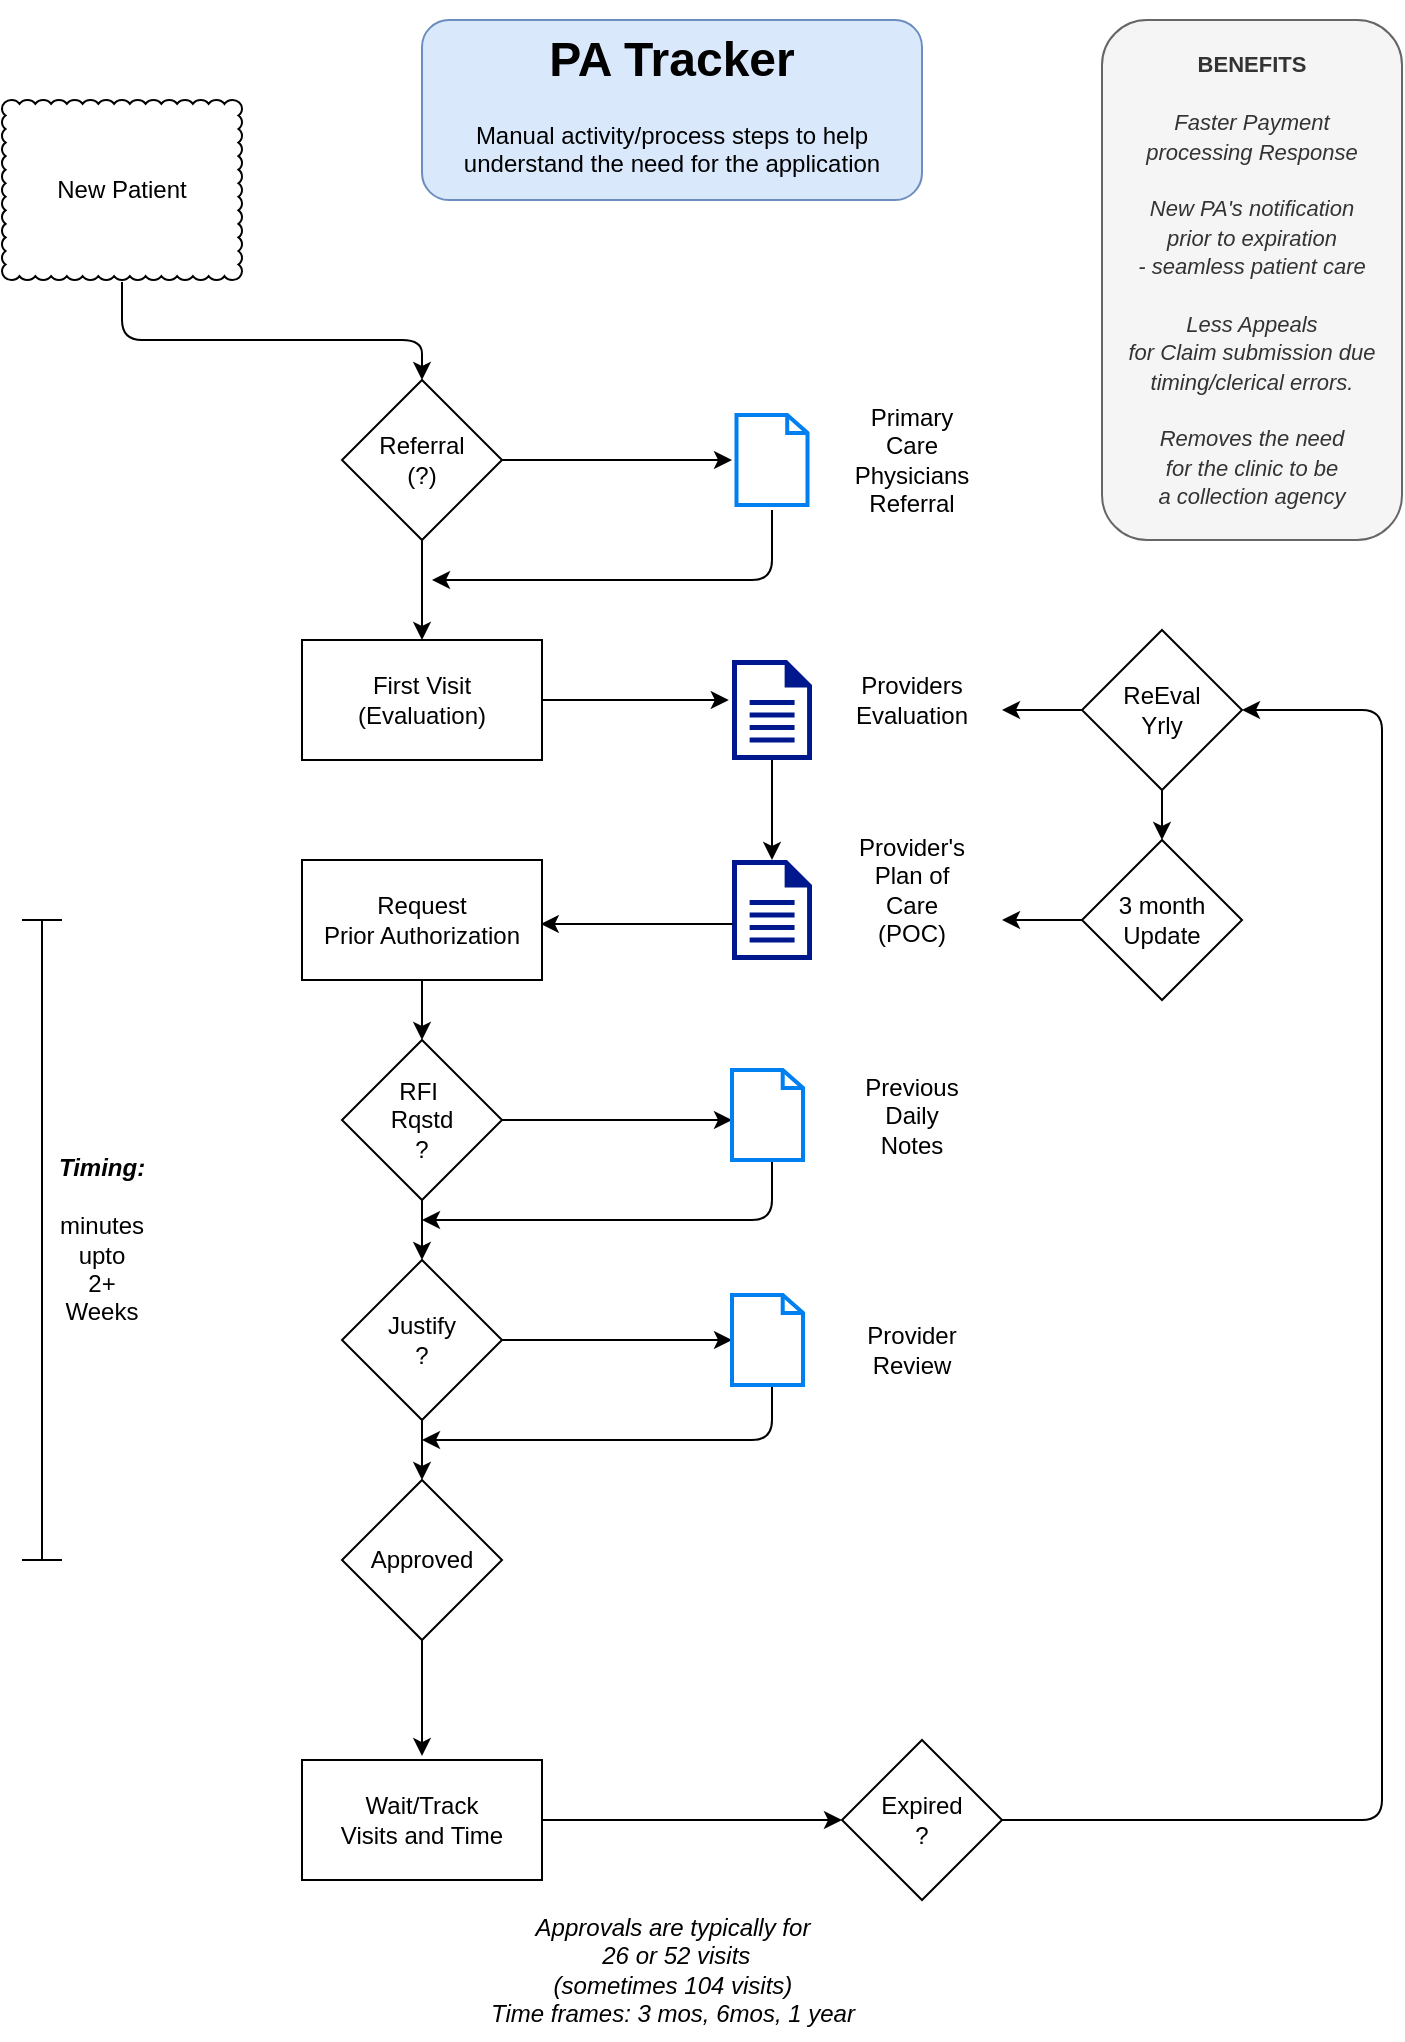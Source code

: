 <mxfile version="14.7.4" type="github">
  <diagram id="kgpKYQtTHZ0yAKxKKP6v" name="Page-1">
    <mxGraphModel dx="1185" dy="667" grid="1" gridSize="10" guides="1" tooltips="1" connect="1" arrows="1" fold="1" page="1" pageScale="1" pageWidth="850" pageHeight="1100" math="0" shadow="0">
      <root>
        <mxCell id="0" />
        <mxCell id="1" parent="0" />
        <mxCell id="uBWSTuV5O3R-H1wbQ9qK-1" value="New Patient" style="whiteSpace=wrap;html=1;shape=mxgraph.basic.cloud_rect" vertex="1" parent="1">
          <mxGeometry x="80" y="80" width="120" height="90" as="geometry" />
        </mxCell>
        <mxCell id="uBWSTuV5O3R-H1wbQ9qK-3" value="" style="aspect=fixed;pointerEvents=1;shadow=0;dashed=0;html=1;strokeColor=none;labelPosition=center;verticalLabelPosition=bottom;verticalAlign=top;align=center;fillColor=#00188D;shape=mxgraph.mscae.enterprise.document" vertex="1" parent="1">
          <mxGeometry x="445" y="360" width="40" height="50" as="geometry" />
        </mxCell>
        <mxCell id="uBWSTuV5O3R-H1wbQ9qK-4" value="" style="aspect=fixed;pointerEvents=1;shadow=0;dashed=0;html=1;strokeColor=none;labelPosition=center;verticalLabelPosition=bottom;verticalAlign=top;align=center;fillColor=#00188D;shape=mxgraph.mscae.enterprise.document" vertex="1" parent="1">
          <mxGeometry x="445" y="460" width="40" height="50" as="geometry" />
        </mxCell>
        <mxCell id="uBWSTuV5O3R-H1wbQ9qK-5" value="" style="html=1;verticalLabelPosition=bottom;align=center;labelBackgroundColor=#ffffff;verticalAlign=top;strokeWidth=2;strokeColor=#0080F0;shadow=0;dashed=0;shape=mxgraph.ios7.icons.document;" vertex="1" parent="1">
          <mxGeometry x="447.25" y="237.5" width="35.5" height="45" as="geometry" />
        </mxCell>
        <mxCell id="uBWSTuV5O3R-H1wbQ9qK-6" value="Primary Care&lt;br&gt;Physicians&lt;br&gt;Referral" style="text;html=1;strokeColor=none;fillColor=none;align=center;verticalAlign=middle;whiteSpace=wrap;rounded=0;" vertex="1" parent="1">
          <mxGeometry x="515" y="250" width="40" height="20" as="geometry" />
        </mxCell>
        <mxCell id="uBWSTuV5O3R-H1wbQ9qK-7" value="Providers&lt;br&gt;Evaluation&lt;br&gt;" style="text;html=1;strokeColor=none;fillColor=none;align=center;verticalAlign=middle;whiteSpace=wrap;rounded=0;" vertex="1" parent="1">
          <mxGeometry x="515" y="370" width="40" height="20" as="geometry" />
        </mxCell>
        <mxCell id="uBWSTuV5O3R-H1wbQ9qK-8" value="Provider&#39;s&lt;br&gt;Plan of Care (POC)" style="text;html=1;strokeColor=none;fillColor=none;align=center;verticalAlign=middle;whiteSpace=wrap;rounded=0;" vertex="1" parent="1">
          <mxGeometry x="515" y="465" width="40" height="20" as="geometry" />
        </mxCell>
        <mxCell id="uBWSTuV5O3R-H1wbQ9qK-9" value="First Visit&lt;br&gt;(Evaluation)" style="rounded=0;whiteSpace=wrap;html=1;" vertex="1" parent="1">
          <mxGeometry x="230" y="350" width="120" height="60" as="geometry" />
        </mxCell>
        <mxCell id="uBWSTuV5O3R-H1wbQ9qK-10" value="Referral&lt;br&gt;(?)" style="rhombus;whiteSpace=wrap;html=1;" vertex="1" parent="1">
          <mxGeometry x="250" y="220" width="80" height="80" as="geometry" />
        </mxCell>
        <mxCell id="uBWSTuV5O3R-H1wbQ9qK-11" value="" style="edgeStyle=segmentEdgeStyle;endArrow=classic;html=1;exitX=1;exitY=0.5;exitDx=0;exitDy=0;entryX=0;entryY=0.5;entryDx=0;entryDy=0;entryPerimeter=0;" edge="1" parent="1" source="uBWSTuV5O3R-H1wbQ9qK-10">
          <mxGeometry width="50" height="50" relative="1" as="geometry">
            <mxPoint x="105" y="270" as="sourcePoint" />
            <mxPoint x="445" y="260" as="targetPoint" />
          </mxGeometry>
        </mxCell>
        <mxCell id="uBWSTuV5O3R-H1wbQ9qK-12" value="" style="edgeStyle=segmentEdgeStyle;endArrow=classic;html=1;exitX=0.5;exitY=1;exitDx=0;exitDy=0;exitPerimeter=0;" edge="1" parent="1">
          <mxGeometry width="50" height="50" relative="1" as="geometry">
            <mxPoint x="465" y="285" as="sourcePoint" />
            <mxPoint x="295" y="320" as="targetPoint" />
            <Array as="points">
              <mxPoint x="465" y="320" />
              <mxPoint x="375" y="320" />
            </Array>
          </mxGeometry>
        </mxCell>
        <mxCell id="uBWSTuV5O3R-H1wbQ9qK-13" value="" style="edgeStyle=segmentEdgeStyle;endArrow=classic;html=1;exitX=0.5;exitY=1;exitDx=0;exitDy=0;" edge="1" parent="1" source="uBWSTuV5O3R-H1wbQ9qK-10" target="uBWSTuV5O3R-H1wbQ9qK-9">
          <mxGeometry width="50" height="50" relative="1" as="geometry">
            <mxPoint x="265" y="470" as="sourcePoint" />
            <mxPoint x="315" y="420" as="targetPoint" />
          </mxGeometry>
        </mxCell>
        <mxCell id="uBWSTuV5O3R-H1wbQ9qK-14" value="" style="edgeStyle=segmentEdgeStyle;endArrow=classic;html=1;entryX=0.5;entryY=0;entryDx=0;entryDy=0;exitX=0.5;exitY=1.011;exitDx=0;exitDy=0;exitPerimeter=0;" edge="1" parent="1" source="uBWSTuV5O3R-H1wbQ9qK-1" target="uBWSTuV5O3R-H1wbQ9qK-10">
          <mxGeometry width="50" height="50" relative="1" as="geometry">
            <mxPoint x="430" y="170" as="sourcePoint" />
            <mxPoint x="450" y="170" as="targetPoint" />
            <Array as="points">
              <mxPoint x="140" y="200" />
              <mxPoint x="290" y="200" />
            </Array>
          </mxGeometry>
        </mxCell>
        <mxCell id="uBWSTuV5O3R-H1wbQ9qK-15" value="" style="edgeStyle=segmentEdgeStyle;endArrow=classic;html=1;exitX=1;exitY=0.5;exitDx=0;exitDy=0;entryX=-0.04;entryY=0.39;entryDx=0;entryDy=0;entryPerimeter=0;" edge="1" parent="1" source="uBWSTuV5O3R-H1wbQ9qK-9" target="uBWSTuV5O3R-H1wbQ9qK-3">
          <mxGeometry width="50" height="50" relative="1" as="geometry">
            <mxPoint x="345" y="400" as="sourcePoint" />
            <mxPoint x="415" y="390" as="targetPoint" />
          </mxGeometry>
        </mxCell>
        <mxCell id="uBWSTuV5O3R-H1wbQ9qK-16" value="Request&lt;br&gt;Prior Authorization" style="rounded=0;whiteSpace=wrap;html=1;" vertex="1" parent="1">
          <mxGeometry x="230" y="460" width="120" height="60" as="geometry" />
        </mxCell>
        <mxCell id="uBWSTuV5O3R-H1wbQ9qK-17" value="" style="edgeStyle=segmentEdgeStyle;endArrow=classic;html=1;exitX=0.5;exitY=1;exitDx=0;exitDy=0;exitPerimeter=0;" edge="1" parent="1" source="uBWSTuV5O3R-H1wbQ9qK-3">
          <mxGeometry width="50" height="50" relative="1" as="geometry">
            <mxPoint x="465" y="420" as="sourcePoint" />
            <mxPoint x="465" y="460" as="targetPoint" />
          </mxGeometry>
        </mxCell>
        <mxCell id="uBWSTuV5O3R-H1wbQ9qK-18" value="" style="edgeStyle=segmentEdgeStyle;endArrow=classic;html=1;exitX=0.005;exitY=0.64;exitDx=0;exitDy=0;exitPerimeter=0;entryX=0.995;entryY=0.541;entryDx=0;entryDy=0;entryPerimeter=0;" edge="1" parent="1" source="uBWSTuV5O3R-H1wbQ9qK-4" target="uBWSTuV5O3R-H1wbQ9qK-16">
          <mxGeometry width="50" height="50" relative="1" as="geometry">
            <mxPoint x="415" y="500" as="sourcePoint" />
            <mxPoint x="465" y="450" as="targetPoint" />
          </mxGeometry>
        </mxCell>
        <mxCell id="uBWSTuV5O3R-H1wbQ9qK-19" value="RFI&amp;nbsp;&lt;br&gt;Rqstd&lt;br&gt;?" style="rhombus;whiteSpace=wrap;html=1;" vertex="1" parent="1">
          <mxGeometry x="250" y="550" width="80" height="80" as="geometry" />
        </mxCell>
        <mxCell id="uBWSTuV5O3R-H1wbQ9qK-20" value="Justify&lt;br&gt;?" style="rhombus;whiteSpace=wrap;html=1;" vertex="1" parent="1">
          <mxGeometry x="250" y="660" width="80" height="80" as="geometry" />
        </mxCell>
        <mxCell id="uBWSTuV5O3R-H1wbQ9qK-21" value="Approved" style="rhombus;whiteSpace=wrap;html=1;" vertex="1" parent="1">
          <mxGeometry x="250" y="770" width="80" height="80" as="geometry" />
        </mxCell>
        <mxCell id="uBWSTuV5O3R-H1wbQ9qK-24" value="Provider&lt;br&gt;Review" style="text;html=1;strokeColor=none;fillColor=none;align=center;verticalAlign=middle;whiteSpace=wrap;rounded=0;" vertex="1" parent="1">
          <mxGeometry x="515" y="695" width="40" height="20" as="geometry" />
        </mxCell>
        <mxCell id="uBWSTuV5O3R-H1wbQ9qK-25" value="Previous&lt;br&gt;Daily&lt;br&gt;Notes" style="text;html=1;strokeColor=none;fillColor=none;align=center;verticalAlign=middle;whiteSpace=wrap;rounded=0;" vertex="1" parent="1">
          <mxGeometry x="515" y="577.5" width="40" height="20" as="geometry" />
        </mxCell>
        <mxCell id="uBWSTuV5O3R-H1wbQ9qK-26" value="Expired&lt;br&gt;?" style="rhombus;whiteSpace=wrap;html=1;" vertex="1" parent="1">
          <mxGeometry x="500" y="900" width="80" height="80" as="geometry" />
        </mxCell>
        <mxCell id="uBWSTuV5O3R-H1wbQ9qK-27" value="ReEval&lt;br&gt;Yrly" style="rhombus;whiteSpace=wrap;html=1;" vertex="1" parent="1">
          <mxGeometry x="620" y="345" width="80" height="80" as="geometry" />
        </mxCell>
        <mxCell id="uBWSTuV5O3R-H1wbQ9qK-28" value="3 month&lt;br&gt;Update" style="rhombus;whiteSpace=wrap;html=1;" vertex="1" parent="1">
          <mxGeometry x="620" y="450" width="80" height="80" as="geometry" />
        </mxCell>
        <mxCell id="uBWSTuV5O3R-H1wbQ9qK-29" value="" style="edgeStyle=segmentEdgeStyle;endArrow=classic;html=1;exitX=0.5;exitY=1;exitDx=0;exitDy=0;entryX=0.5;entryY=0;entryDx=0;entryDy=0;" edge="1" parent="1" source="uBWSTuV5O3R-H1wbQ9qK-27" target="uBWSTuV5O3R-H1wbQ9qK-28">
          <mxGeometry width="50" height="50" relative="1" as="geometry">
            <mxPoint x="760" y="470" as="sourcePoint" />
            <mxPoint x="810" y="420" as="targetPoint" />
          </mxGeometry>
        </mxCell>
        <mxCell id="uBWSTuV5O3R-H1wbQ9qK-30" value="" style="edgeStyle=segmentEdgeStyle;endArrow=classic;html=1;exitX=0;exitY=0.5;exitDx=0;exitDy=0;" edge="1" parent="1" source="uBWSTuV5O3R-H1wbQ9qK-27">
          <mxGeometry width="50" height="50" relative="1" as="geometry">
            <mxPoint x="580" y="450" as="sourcePoint" />
            <mxPoint x="580" y="385" as="targetPoint" />
          </mxGeometry>
        </mxCell>
        <mxCell id="uBWSTuV5O3R-H1wbQ9qK-31" value="" style="edgeStyle=segmentEdgeStyle;endArrow=classic;html=1;exitX=0;exitY=0.5;exitDx=0;exitDy=0;" edge="1" parent="1" source="uBWSTuV5O3R-H1wbQ9qK-28">
          <mxGeometry width="50" height="50" relative="1" as="geometry">
            <mxPoint x="570" y="570" as="sourcePoint" />
            <mxPoint x="580" y="490" as="targetPoint" />
          </mxGeometry>
        </mxCell>
        <mxCell id="uBWSTuV5O3R-H1wbQ9qK-32" value="" style="edgeStyle=segmentEdgeStyle;endArrow=classic;html=1;exitX=0.5;exitY=1;exitDx=0;exitDy=0;" edge="1" parent="1" source="uBWSTuV5O3R-H1wbQ9qK-16">
          <mxGeometry width="50" height="50" relative="1" as="geometry">
            <mxPoint x="370" y="590" as="sourcePoint" />
            <mxPoint x="290" y="550" as="targetPoint" />
          </mxGeometry>
        </mxCell>
        <mxCell id="uBWSTuV5O3R-H1wbQ9qK-34" value="" style="edgeStyle=segmentEdgeStyle;endArrow=classic;html=1;exitX=0.5;exitY=1;exitDx=0;exitDy=0;entryX=0.5;entryY=0;entryDx=0;entryDy=0;" edge="1" parent="1" source="uBWSTuV5O3R-H1wbQ9qK-19" target="uBWSTuV5O3R-H1wbQ9qK-20">
          <mxGeometry width="50" height="50" relative="1" as="geometry">
            <mxPoint x="200" y="670" as="sourcePoint" />
            <mxPoint x="250" y="620" as="targetPoint" />
          </mxGeometry>
        </mxCell>
        <mxCell id="uBWSTuV5O3R-H1wbQ9qK-35" value="" style="edgeStyle=segmentEdgeStyle;endArrow=classic;html=1;exitX=0.5;exitY=1;exitDx=0;exitDy=0;" edge="1" parent="1" source="uBWSTuV5O3R-H1wbQ9qK-20">
          <mxGeometry width="50" height="50" relative="1" as="geometry">
            <mxPoint x="480" y="710" as="sourcePoint" />
            <mxPoint x="290" y="770" as="targetPoint" />
          </mxGeometry>
        </mxCell>
        <mxCell id="uBWSTuV5O3R-H1wbQ9qK-36" value="Wait/Track &lt;br&gt;Visits and Time" style="rounded=0;whiteSpace=wrap;html=1;" vertex="1" parent="1">
          <mxGeometry x="230" y="910" width="120" height="60" as="geometry" />
        </mxCell>
        <mxCell id="uBWSTuV5O3R-H1wbQ9qK-38" value="" style="edgeStyle=segmentEdgeStyle;endArrow=classic;html=1;exitX=0.5;exitY=1;exitDx=0;exitDy=0;entryX=0.5;entryY=-0.033;entryDx=0;entryDy=0;entryPerimeter=0;" edge="1" parent="1" source="uBWSTuV5O3R-H1wbQ9qK-21" target="uBWSTuV5O3R-H1wbQ9qK-36">
          <mxGeometry width="50" height="50" relative="1" as="geometry">
            <mxPoint x="480" y="880" as="sourcePoint" />
            <mxPoint x="284" y="890" as="targetPoint" />
          </mxGeometry>
        </mxCell>
        <mxCell id="uBWSTuV5O3R-H1wbQ9qK-39" value="" style="edgeStyle=segmentEdgeStyle;endArrow=classic;html=1;exitX=1;exitY=0.5;exitDx=0;exitDy=0;entryX=0;entryY=0.5;entryDx=0;entryDy=0;" edge="1" parent="1" source="uBWSTuV5O3R-H1wbQ9qK-36" target="uBWSTuV5O3R-H1wbQ9qK-26">
          <mxGeometry width="50" height="50" relative="1" as="geometry">
            <mxPoint x="390" y="960" as="sourcePoint" />
            <mxPoint x="440" y="910" as="targetPoint" />
          </mxGeometry>
        </mxCell>
        <mxCell id="uBWSTuV5O3R-H1wbQ9qK-40" value="" style="edgeStyle=segmentEdgeStyle;endArrow=classic;html=1;exitX=1;exitY=0.5;exitDx=0;exitDy=0;" edge="1" parent="1" source="uBWSTuV5O3R-H1wbQ9qK-19">
          <mxGeometry width="50" height="50" relative="1" as="geometry">
            <mxPoint x="360" y="610" as="sourcePoint" />
            <mxPoint x="445" y="590" as="targetPoint" />
          </mxGeometry>
        </mxCell>
        <mxCell id="uBWSTuV5O3R-H1wbQ9qK-41" value="" style="edgeStyle=segmentEdgeStyle;endArrow=classic;html=1;exitX=0.5;exitY=1;exitDx=0;exitDy=0;exitPerimeter=0;" edge="1" parent="1">
          <mxGeometry width="50" height="50" relative="1" as="geometry">
            <mxPoint x="465" y="610.0" as="sourcePoint" />
            <mxPoint x="290" y="640" as="targetPoint" />
            <Array as="points">
              <mxPoint x="465" y="640" />
            </Array>
          </mxGeometry>
        </mxCell>
        <mxCell id="uBWSTuV5O3R-H1wbQ9qK-42" value="" style="edgeStyle=segmentEdgeStyle;endArrow=classic;html=1;exitX=0.5;exitY=1;exitDx=0;exitDy=0;exitPerimeter=0;" edge="1" parent="1">
          <mxGeometry width="50" height="50" relative="1" as="geometry">
            <mxPoint x="465" y="720" as="sourcePoint" />
            <mxPoint x="290" y="750" as="targetPoint" />
            <Array as="points">
              <mxPoint x="465" y="750" />
            </Array>
          </mxGeometry>
        </mxCell>
        <mxCell id="uBWSTuV5O3R-H1wbQ9qK-43" value="" style="edgeStyle=segmentEdgeStyle;endArrow=classic;html=1;exitX=1;exitY=0.5;exitDx=0;exitDy=0;" edge="1" parent="1" source="uBWSTuV5O3R-H1wbQ9qK-20">
          <mxGeometry width="50" height="50" relative="1" as="geometry">
            <mxPoint x="330" y="694.88" as="sourcePoint" />
            <mxPoint x="445" y="700" as="targetPoint" />
          </mxGeometry>
        </mxCell>
        <mxCell id="uBWSTuV5O3R-H1wbQ9qK-44" value="" style="edgeStyle=segmentEdgeStyle;endArrow=classic;html=1;entryX=1;entryY=0.5;entryDx=0;entryDy=0;" edge="1" parent="1" target="uBWSTuV5O3R-H1wbQ9qK-27">
          <mxGeometry width="50" height="50" relative="1" as="geometry">
            <mxPoint x="580" y="940" as="sourcePoint" />
            <mxPoint x="770" y="390" as="targetPoint" />
            <Array as="points">
              <mxPoint x="770" y="940" />
              <mxPoint x="770" y="385" />
            </Array>
          </mxGeometry>
        </mxCell>
        <mxCell id="uBWSTuV5O3R-H1wbQ9qK-45" value="" style="shape=crossbar;whiteSpace=wrap;html=1;rounded=1;direction=south;" vertex="1" parent="1">
          <mxGeometry x="90" y="490" width="20" height="320" as="geometry" />
        </mxCell>
        <mxCell id="uBWSTuV5O3R-H1wbQ9qK-47" value="&lt;b&gt;&lt;i&gt;Timing:&lt;br&gt;&lt;/i&gt;&lt;/b&gt;&lt;br&gt;minutes&lt;br&gt;upto&lt;br&gt;2+&lt;br&gt;Weeks" style="text;html=1;strokeColor=none;fillColor=none;align=center;verticalAlign=middle;whiteSpace=wrap;rounded=0;" vertex="1" parent="1">
          <mxGeometry x="110" y="585" width="40" height="130" as="geometry" />
        </mxCell>
        <mxCell id="uBWSTuV5O3R-H1wbQ9qK-48" value="" style="html=1;verticalLabelPosition=bottom;align=center;labelBackgroundColor=#ffffff;verticalAlign=top;strokeWidth=2;strokeColor=#0080F0;shadow=0;dashed=0;shape=mxgraph.ios7.icons.document;" vertex="1" parent="1">
          <mxGeometry x="445" y="565" width="35.5" height="45" as="geometry" />
        </mxCell>
        <mxCell id="uBWSTuV5O3R-H1wbQ9qK-49" value="" style="html=1;verticalLabelPosition=bottom;align=center;labelBackgroundColor=#ffffff;verticalAlign=top;strokeWidth=2;strokeColor=#0080F0;shadow=0;dashed=0;shape=mxgraph.ios7.icons.document;" vertex="1" parent="1">
          <mxGeometry x="445" y="677.5" width="35.5" height="45" as="geometry" />
        </mxCell>
        <mxCell id="uBWSTuV5O3R-H1wbQ9qK-50" value="&lt;i&gt;Approvals are typically for&lt;br&gt;&amp;nbsp;26 or 52 visits&lt;br&gt;(sometimes 104 visits)&lt;br&gt;Time frames: 3 mos, 6mos, 1 year&lt;/i&gt;" style="text;html=1;strokeColor=none;fillColor=none;align=center;verticalAlign=middle;whiteSpace=wrap;rounded=0;" vertex="1" parent="1">
          <mxGeometry x="307.5" y="980" width="215" height="70" as="geometry" />
        </mxCell>
        <mxCell id="uBWSTuV5O3R-H1wbQ9qK-51" value="&lt;font style=&quot;font-size: 11px&quot;&gt;&lt;b&gt;BENEFITS&lt;br&gt;&lt;/b&gt;&lt;br&gt;&lt;i&gt;Faster Payment &lt;br&gt;processing Response&lt;/i&gt;&lt;br&gt;&lt;br&gt;&lt;i&gt;New PA&#39;s notification &lt;br&gt;prior to expiration &lt;br&gt;- seamless patient care&lt;/i&gt;&lt;br&gt;&lt;br&gt;&lt;i&gt;Less Appeals &lt;br&gt;for Claim submission due timing/clerical errors.&lt;/i&gt;&lt;br&gt;&lt;br&gt;&lt;i&gt;Removes the need &lt;br&gt;for the clinic to be &lt;br&gt;a collection agency&lt;/i&gt;&lt;/font&gt;" style="text;html=1;strokeColor=#666666;fillColor=#f5f5f5;align=center;verticalAlign=middle;whiteSpace=wrap;rounded=1;fontColor=#333333;glass=0;shadow=0;sketch=0;" vertex="1" parent="1">
          <mxGeometry x="630" y="40" width="150" height="260" as="geometry" />
        </mxCell>
        <mxCell id="uBWSTuV5O3R-H1wbQ9qK-52" value="&lt;h1&gt;PA Tracker&lt;/h1&gt;&lt;p&gt;Manual activity/process steps to help understand the need for the application&lt;/p&gt;" style="text;html=1;strokeColor=#6c8ebf;fillColor=#dae8fc;spacing=5;spacingTop=-20;whiteSpace=wrap;overflow=hidden;rounded=1;align=center;" vertex="1" parent="1">
          <mxGeometry x="290" y="40" width="250" height="90" as="geometry" />
        </mxCell>
      </root>
    </mxGraphModel>
  </diagram>
</mxfile>
